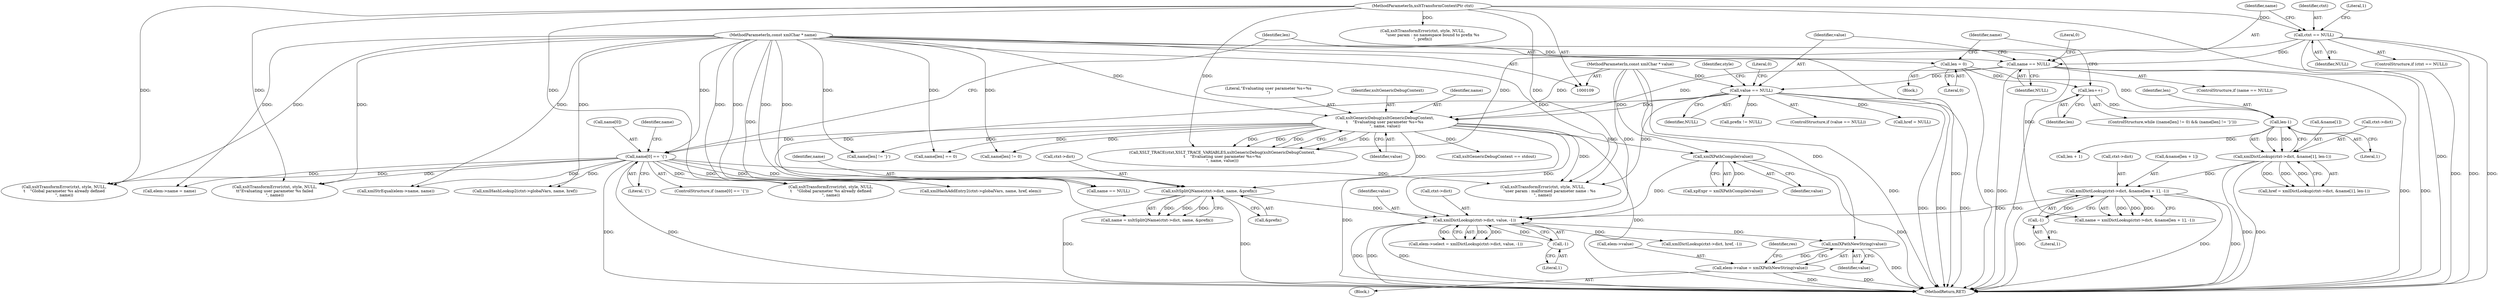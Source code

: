 digraph "0_Chrome_96dbafe288dbe2f0cc45fa3c39daf6d0c37acbab_45@pointer" {
"1000597" [label="(Call,xmlXPathNewString(value))"];
"1000556" [label="(Call,xmlDictLookup(ctxt->dict, value, -1))"];
"1000213" [label="(Call,xmlDictLookup(ctxt->dict, &name[len + 1], -1))"];
"1000200" [label="(Call,xmlDictLookup(ctxt->dict, &name[1], len-1))"];
"1000208" [label="(Call,len-1)"];
"1000181" [label="(Call,len++)"];
"1000166" [label="(Call,len = 0)"];
"1000223" [label="(Call,-1)"];
"1000229" [label="(Call,xsltSplitQName(ctxt->dict, name, &prefix))"];
"1000159" [label="(Call,name[0] == '{')"];
"1000150" [label="(Call,xsltGenericDebug(xsltGenericDebugContext,\n\t    \"Evaluating user parameter %s=%s\n\", name, value))"];
"1000131" [label="(Call,name == NULL)"];
"1000111" [label="(MethodParameterIn,const xmlChar * name)"];
"1000124" [label="(Call,ctxt == NULL)"];
"1000110" [label="(MethodParameterIn,xsltTransformContextPtr ctxt)"];
"1000137" [label="(Call,value == NULL)"];
"1000112" [label="(MethodParameterIn,const xmlChar * value)"];
"1000385" [label="(Call,xmlXPathCompile(value))"];
"1000561" [label="(Call,-1)"];
"1000593" [label="(Call,elem->value = xmlXPathNewString(value))"];
"1000182" [label="(Identifier,len)"];
"1000385" [label="(Call,xmlXPathCompile(value))"];
"1000220" [label="(Call,len + 1)"];
"1000258" [label="(Call,xsltTransformError(ctxt, style, NULL,\n                \"user param : no namespace bound to prefix %s\n\", prefix))"];
"1000151" [label="(Identifier,xsltGenericDebugContext)"];
"1000137" [label="(Call,value == NULL)"];
"1000386" [label="(Identifier,value)"];
"1000213" [label="(Call,xmlDictLookup(ctxt->dict, &name[len + 1], -1))"];
"1000141" [label="(Literal,0)"];
"1000210" [label="(Literal,1)"];
"1000211" [label="(Call,name = xmlDictLookup(ctxt->dict, &name[len + 1], -1))"];
"1000124" [label="(Call,ctxt == NULL)"];
"1000217" [label="(Call,&name[len + 1])"];
"1000608" [label="(Call,xmlHashAddEntry2(ctxt->globalVars, name, href, elem))"];
"1000592" [label="(Block,)"];
"1000228" [label="(Identifier,name)"];
"1000275" [label="(Call,name == NULL)"];
"1000233" [label="(Identifier,name)"];
"1000154" [label="(Identifier,value)"];
"1000571" [label="(Call,xmlDictLookup(ctxt->dict, href, -1))"];
"1000176" [label="(Call,name[len] != '}')"];
"1000510" [label="(Call,xsltTransformError(ctxt, style, NULL,\n\t\t\"Evaluating user parameter %s failed\n\", name))"];
"1000132" [label="(Identifier,name)"];
"1000209" [label="(Identifier,len)"];
"1000234" [label="(Call,&prefix)"];
"1000123" [label="(ControlStructure,if (ctxt == NULL))"];
"1000227" [label="(Call,name = xsltSplitQName(ctxt->dict, name, &prefix))"];
"1000126" [label="(Identifier,NULL)"];
"1000597" [label="(Call,xmlXPathNewString(value))"];
"1000593" [label="(Call,elem->value = xmlXPathNewString(value))"];
"1000143" [label="(Identifier,style)"];
"1000167" [label="(Identifier,len)"];
"1000171" [label="(Call,name[len] != 0)"];
"1000164" [label="(Block,)"];
"1000136" [label="(ControlStructure,if (value == NULL))"];
"1000160" [label="(Call,name[0])"];
"1000169" [label="(ControlStructure,while ((name[len] != 0) && (name[len] != '}')))"];
"1000200" [label="(Call,xmlDictLookup(ctxt->dict, &name[1], len-1))"];
"1000557" [label="(Call,ctxt->dict)"];
"1000168" [label="(Literal,0)"];
"1000383" [label="(Call,xpExpr = xmlXPathCompile(value))"];
"1000547" [label="(Call,elem->name = name)"];
"1000607" [label="(Identifier,res)"];
"1000224" [label="(Literal,1)"];
"1000345" [label="(Call,xmlStrEqual(elem->name, name))"];
"1000294" [label="(Call,xsltTransformError(ctxt, style, NULL,\n\t    \"Global parameter %s already defined\n\", name))"];
"1000622" [label="(Call,xsltTransformError(ctxt, style, NULL,\n\t    \"Global parameter %s already defined\n\", name))"];
"1000130" [label="(ControlStructure,if (name == NULL))"];
"1000155" [label="(Call,href = NULL)"];
"1000111" [label="(MethodParameterIn,const xmlChar * name)"];
"1000204" [label="(Call,&name[1])"];
"1000110" [label="(MethodParameterIn,xsltTransformContextPtr ctxt)"];
"1000190" [label="(Call,xsltTransformError(ctxt, style, NULL,\n           \"user param : malformed parameter name : %s\n\", name))"];
"1000147" [label="(Call,XSLT_TRACE(ctxt,XSLT_TRACE_VARIABLES,xsltGenericDebug(xsltGenericDebugContext,\n\t    \"Evaluating user parameter %s=%s\n\", name, value)))"];
"1000230" [label="(Call,ctxt->dict)"];
"1000153" [label="(Identifier,name)"];
"1000133" [label="(Identifier,NULL)"];
"1000131" [label="(Call,name == NULL)"];
"1000560" [label="(Identifier,value)"];
"1000283" [label="(Call,xmlHashLookup2(ctxt->globalVars, name, href))"];
"1000152" [label="(Literal,\"Evaluating user parameter %s=%s\n\")"];
"1000150" [label="(Call,xsltGenericDebug(xsltGenericDebugContext,\n\t    \"Evaluating user parameter %s=%s\n\", name, value))"];
"1000158" [label="(ControlStructure,if (name[0] == '{'))"];
"1000208" [label="(Call,len-1)"];
"1000139" [label="(Identifier,NULL)"];
"1000166" [label="(Call,len = 0)"];
"1000198" [label="(Call,href = xmlDictLookup(ctxt->dict, &name[1], len-1))"];
"1000562" [label="(Literal,1)"];
"1000526" [label="(Call,xsltGenericDebugContext == stdout)"];
"1000552" [label="(Call,elem->select = xmlDictLookup(ctxt->dict, value, -1))"];
"1000223" [label="(Call,-1)"];
"1000184" [label="(Call,name[len] == 0)"];
"1000138" [label="(Identifier,value)"];
"1000214" [label="(Call,ctxt->dict)"];
"1000135" [label="(Literal,0)"];
"1000561" [label="(Call,-1)"];
"1000237" [label="(Call,prefix != NULL)"];
"1000129" [label="(Literal,1)"];
"1000229" [label="(Call,xsltSplitQName(ctxt->dict, name, &prefix))"];
"1000556" [label="(Call,xmlDictLookup(ctxt->dict, value, -1))"];
"1000159" [label="(Call,name[0] == '{')"];
"1000125" [label="(Identifier,ctxt)"];
"1000112" [label="(MethodParameterIn,const xmlChar * value)"];
"1000630" [label="(MethodReturn,RET)"];
"1000163" [label="(Literal,'{')"];
"1000201" [label="(Call,ctxt->dict)"];
"1000598" [label="(Identifier,value)"];
"1000173" [label="(Identifier,name)"];
"1000181" [label="(Call,len++)"];
"1000594" [label="(Call,elem->value)"];
"1000597" -> "1000593"  [label="AST: "];
"1000597" -> "1000598"  [label="CFG: "];
"1000598" -> "1000597"  [label="AST: "];
"1000593" -> "1000597"  [label="CFG: "];
"1000597" -> "1000630"  [label="DDG: "];
"1000597" -> "1000593"  [label="DDG: "];
"1000556" -> "1000597"  [label="DDG: "];
"1000112" -> "1000597"  [label="DDG: "];
"1000556" -> "1000552"  [label="AST: "];
"1000556" -> "1000561"  [label="CFG: "];
"1000557" -> "1000556"  [label="AST: "];
"1000560" -> "1000556"  [label="AST: "];
"1000561" -> "1000556"  [label="AST: "];
"1000552" -> "1000556"  [label="CFG: "];
"1000556" -> "1000630"  [label="DDG: "];
"1000556" -> "1000630"  [label="DDG: "];
"1000556" -> "1000630"  [label="DDG: "];
"1000556" -> "1000552"  [label="DDG: "];
"1000556" -> "1000552"  [label="DDG: "];
"1000556" -> "1000552"  [label="DDG: "];
"1000213" -> "1000556"  [label="DDG: "];
"1000229" -> "1000556"  [label="DDG: "];
"1000150" -> "1000556"  [label="DDG: "];
"1000385" -> "1000556"  [label="DDG: "];
"1000112" -> "1000556"  [label="DDG: "];
"1000561" -> "1000556"  [label="DDG: "];
"1000556" -> "1000571"  [label="DDG: "];
"1000213" -> "1000211"  [label="AST: "];
"1000213" -> "1000223"  [label="CFG: "];
"1000214" -> "1000213"  [label="AST: "];
"1000217" -> "1000213"  [label="AST: "];
"1000223" -> "1000213"  [label="AST: "];
"1000211" -> "1000213"  [label="CFG: "];
"1000213" -> "1000630"  [label="DDG: "];
"1000213" -> "1000630"  [label="DDG: "];
"1000213" -> "1000630"  [label="DDG: "];
"1000213" -> "1000211"  [label="DDG: "];
"1000213" -> "1000211"  [label="DDG: "];
"1000213" -> "1000211"  [label="DDG: "];
"1000200" -> "1000213"  [label="DDG: "];
"1000223" -> "1000213"  [label="DDG: "];
"1000200" -> "1000198"  [label="AST: "];
"1000200" -> "1000208"  [label="CFG: "];
"1000201" -> "1000200"  [label="AST: "];
"1000204" -> "1000200"  [label="AST: "];
"1000208" -> "1000200"  [label="AST: "];
"1000198" -> "1000200"  [label="CFG: "];
"1000200" -> "1000630"  [label="DDG: "];
"1000200" -> "1000630"  [label="DDG: "];
"1000200" -> "1000198"  [label="DDG: "];
"1000200" -> "1000198"  [label="DDG: "];
"1000200" -> "1000198"  [label="DDG: "];
"1000208" -> "1000200"  [label="DDG: "];
"1000208" -> "1000200"  [label="DDG: "];
"1000208" -> "1000210"  [label="CFG: "];
"1000209" -> "1000208"  [label="AST: "];
"1000210" -> "1000208"  [label="AST: "];
"1000181" -> "1000208"  [label="DDG: "];
"1000166" -> "1000208"  [label="DDG: "];
"1000208" -> "1000220"  [label="DDG: "];
"1000181" -> "1000169"  [label="AST: "];
"1000181" -> "1000182"  [label="CFG: "];
"1000182" -> "1000181"  [label="AST: "];
"1000173" -> "1000181"  [label="CFG: "];
"1000181" -> "1000630"  [label="DDG: "];
"1000166" -> "1000181"  [label="DDG: "];
"1000166" -> "1000164"  [label="AST: "];
"1000166" -> "1000168"  [label="CFG: "];
"1000167" -> "1000166"  [label="AST: "];
"1000168" -> "1000166"  [label="AST: "];
"1000173" -> "1000166"  [label="CFG: "];
"1000166" -> "1000630"  [label="DDG: "];
"1000223" -> "1000224"  [label="CFG: "];
"1000224" -> "1000223"  [label="AST: "];
"1000229" -> "1000227"  [label="AST: "];
"1000229" -> "1000234"  [label="CFG: "];
"1000230" -> "1000229"  [label="AST: "];
"1000233" -> "1000229"  [label="AST: "];
"1000234" -> "1000229"  [label="AST: "];
"1000227" -> "1000229"  [label="CFG: "];
"1000229" -> "1000630"  [label="DDG: "];
"1000229" -> "1000630"  [label="DDG: "];
"1000229" -> "1000227"  [label="DDG: "];
"1000229" -> "1000227"  [label="DDG: "];
"1000229" -> "1000227"  [label="DDG: "];
"1000159" -> "1000229"  [label="DDG: "];
"1000150" -> "1000229"  [label="DDG: "];
"1000111" -> "1000229"  [label="DDG: "];
"1000159" -> "1000158"  [label="AST: "];
"1000159" -> "1000163"  [label="CFG: "];
"1000160" -> "1000159"  [label="AST: "];
"1000163" -> "1000159"  [label="AST: "];
"1000167" -> "1000159"  [label="CFG: "];
"1000228" -> "1000159"  [label="CFG: "];
"1000159" -> "1000630"  [label="DDG: "];
"1000159" -> "1000630"  [label="DDG: "];
"1000150" -> "1000159"  [label="DDG: "];
"1000111" -> "1000159"  [label="DDG: "];
"1000159" -> "1000190"  [label="DDG: "];
"1000159" -> "1000275"  [label="DDG: "];
"1000159" -> "1000283"  [label="DDG: "];
"1000159" -> "1000294"  [label="DDG: "];
"1000159" -> "1000345"  [label="DDG: "];
"1000159" -> "1000510"  [label="DDG: "];
"1000159" -> "1000547"  [label="DDG: "];
"1000159" -> "1000608"  [label="DDG: "];
"1000159" -> "1000622"  [label="DDG: "];
"1000150" -> "1000147"  [label="AST: "];
"1000150" -> "1000154"  [label="CFG: "];
"1000151" -> "1000150"  [label="AST: "];
"1000152" -> "1000150"  [label="AST: "];
"1000153" -> "1000150"  [label="AST: "];
"1000154" -> "1000150"  [label="AST: "];
"1000147" -> "1000150"  [label="CFG: "];
"1000150" -> "1000630"  [label="DDG: "];
"1000150" -> "1000630"  [label="DDG: "];
"1000150" -> "1000147"  [label="DDG: "];
"1000150" -> "1000147"  [label="DDG: "];
"1000150" -> "1000147"  [label="DDG: "];
"1000150" -> "1000147"  [label="DDG: "];
"1000131" -> "1000150"  [label="DDG: "];
"1000111" -> "1000150"  [label="DDG: "];
"1000137" -> "1000150"  [label="DDG: "];
"1000112" -> "1000150"  [label="DDG: "];
"1000150" -> "1000171"  [label="DDG: "];
"1000150" -> "1000176"  [label="DDG: "];
"1000150" -> "1000184"  [label="DDG: "];
"1000150" -> "1000190"  [label="DDG: "];
"1000150" -> "1000385"  [label="DDG: "];
"1000150" -> "1000526"  [label="DDG: "];
"1000131" -> "1000130"  [label="AST: "];
"1000131" -> "1000133"  [label="CFG: "];
"1000132" -> "1000131"  [label="AST: "];
"1000133" -> "1000131"  [label="AST: "];
"1000135" -> "1000131"  [label="CFG: "];
"1000138" -> "1000131"  [label="CFG: "];
"1000131" -> "1000630"  [label="DDG: "];
"1000131" -> "1000630"  [label="DDG: "];
"1000131" -> "1000630"  [label="DDG: "];
"1000111" -> "1000131"  [label="DDG: "];
"1000124" -> "1000131"  [label="DDG: "];
"1000131" -> "1000137"  [label="DDG: "];
"1000111" -> "1000109"  [label="AST: "];
"1000111" -> "1000630"  [label="DDG: "];
"1000111" -> "1000171"  [label="DDG: "];
"1000111" -> "1000176"  [label="DDG: "];
"1000111" -> "1000184"  [label="DDG: "];
"1000111" -> "1000190"  [label="DDG: "];
"1000111" -> "1000211"  [label="DDG: "];
"1000111" -> "1000227"  [label="DDG: "];
"1000111" -> "1000275"  [label="DDG: "];
"1000111" -> "1000283"  [label="DDG: "];
"1000111" -> "1000294"  [label="DDG: "];
"1000111" -> "1000345"  [label="DDG: "];
"1000111" -> "1000510"  [label="DDG: "];
"1000111" -> "1000547"  [label="DDG: "];
"1000111" -> "1000608"  [label="DDG: "];
"1000111" -> "1000622"  [label="DDG: "];
"1000124" -> "1000123"  [label="AST: "];
"1000124" -> "1000126"  [label="CFG: "];
"1000125" -> "1000124"  [label="AST: "];
"1000126" -> "1000124"  [label="AST: "];
"1000129" -> "1000124"  [label="CFG: "];
"1000132" -> "1000124"  [label="CFG: "];
"1000124" -> "1000630"  [label="DDG: "];
"1000124" -> "1000630"  [label="DDG: "];
"1000124" -> "1000630"  [label="DDG: "];
"1000110" -> "1000124"  [label="DDG: "];
"1000124" -> "1000147"  [label="DDG: "];
"1000110" -> "1000109"  [label="AST: "];
"1000110" -> "1000630"  [label="DDG: "];
"1000110" -> "1000147"  [label="DDG: "];
"1000110" -> "1000190"  [label="DDG: "];
"1000110" -> "1000258"  [label="DDG: "];
"1000110" -> "1000294"  [label="DDG: "];
"1000110" -> "1000510"  [label="DDG: "];
"1000110" -> "1000622"  [label="DDG: "];
"1000137" -> "1000136"  [label="AST: "];
"1000137" -> "1000139"  [label="CFG: "];
"1000138" -> "1000137"  [label="AST: "];
"1000139" -> "1000137"  [label="AST: "];
"1000141" -> "1000137"  [label="CFG: "];
"1000143" -> "1000137"  [label="CFG: "];
"1000137" -> "1000630"  [label="DDG: "];
"1000137" -> "1000630"  [label="DDG: "];
"1000137" -> "1000630"  [label="DDG: "];
"1000112" -> "1000137"  [label="DDG: "];
"1000137" -> "1000155"  [label="DDG: "];
"1000137" -> "1000190"  [label="DDG: "];
"1000137" -> "1000237"  [label="DDG: "];
"1000137" -> "1000275"  [label="DDG: "];
"1000112" -> "1000109"  [label="AST: "];
"1000112" -> "1000630"  [label="DDG: "];
"1000112" -> "1000385"  [label="DDG: "];
"1000385" -> "1000383"  [label="AST: "];
"1000385" -> "1000386"  [label="CFG: "];
"1000386" -> "1000385"  [label="AST: "];
"1000383" -> "1000385"  [label="CFG: "];
"1000385" -> "1000630"  [label="DDG: "];
"1000385" -> "1000383"  [label="DDG: "];
"1000561" -> "1000562"  [label="CFG: "];
"1000562" -> "1000561"  [label="AST: "];
"1000593" -> "1000592"  [label="AST: "];
"1000594" -> "1000593"  [label="AST: "];
"1000607" -> "1000593"  [label="CFG: "];
"1000593" -> "1000630"  [label="DDG: "];
"1000593" -> "1000630"  [label="DDG: "];
}
